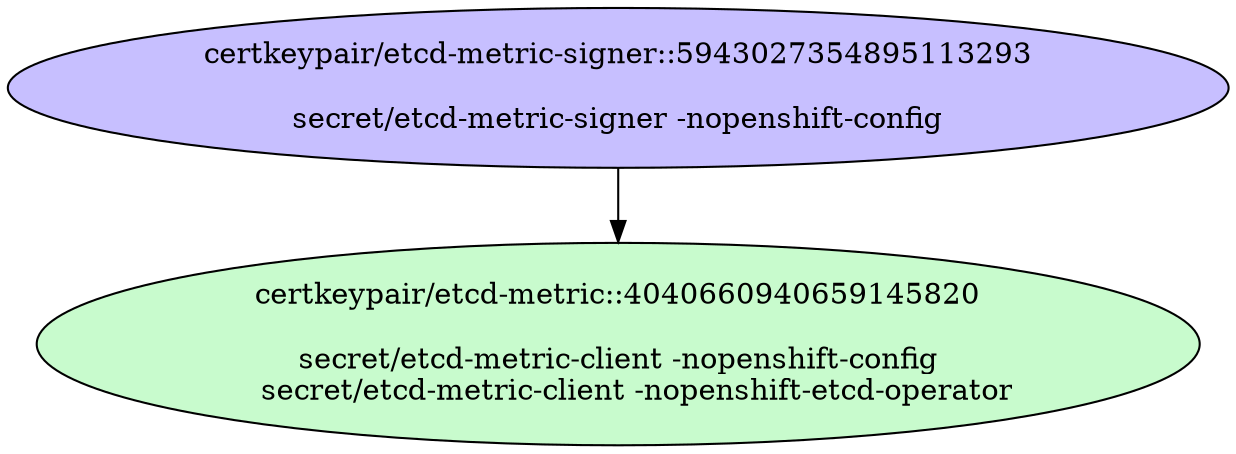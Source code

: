 digraph "Local Certificate" {
  // Node definitions.
  1 [
    label="certkeypair/etcd-metric-signer::5943027354895113293\n\nsecret/etcd-metric-signer -nopenshift-config\n"
    style=filled
    fillcolor="#c7bfff"
  ];
  4 [
    label="certkeypair/etcd-metric::4040660940659145820\n\nsecret/etcd-metric-client -nopenshift-config\n    secret/etcd-metric-client -nopenshift-etcd-operator\n"
    style=filled
    fillcolor="#c8fbcd"
  ];

  // Edge definitions.
  1 -> 4;
}